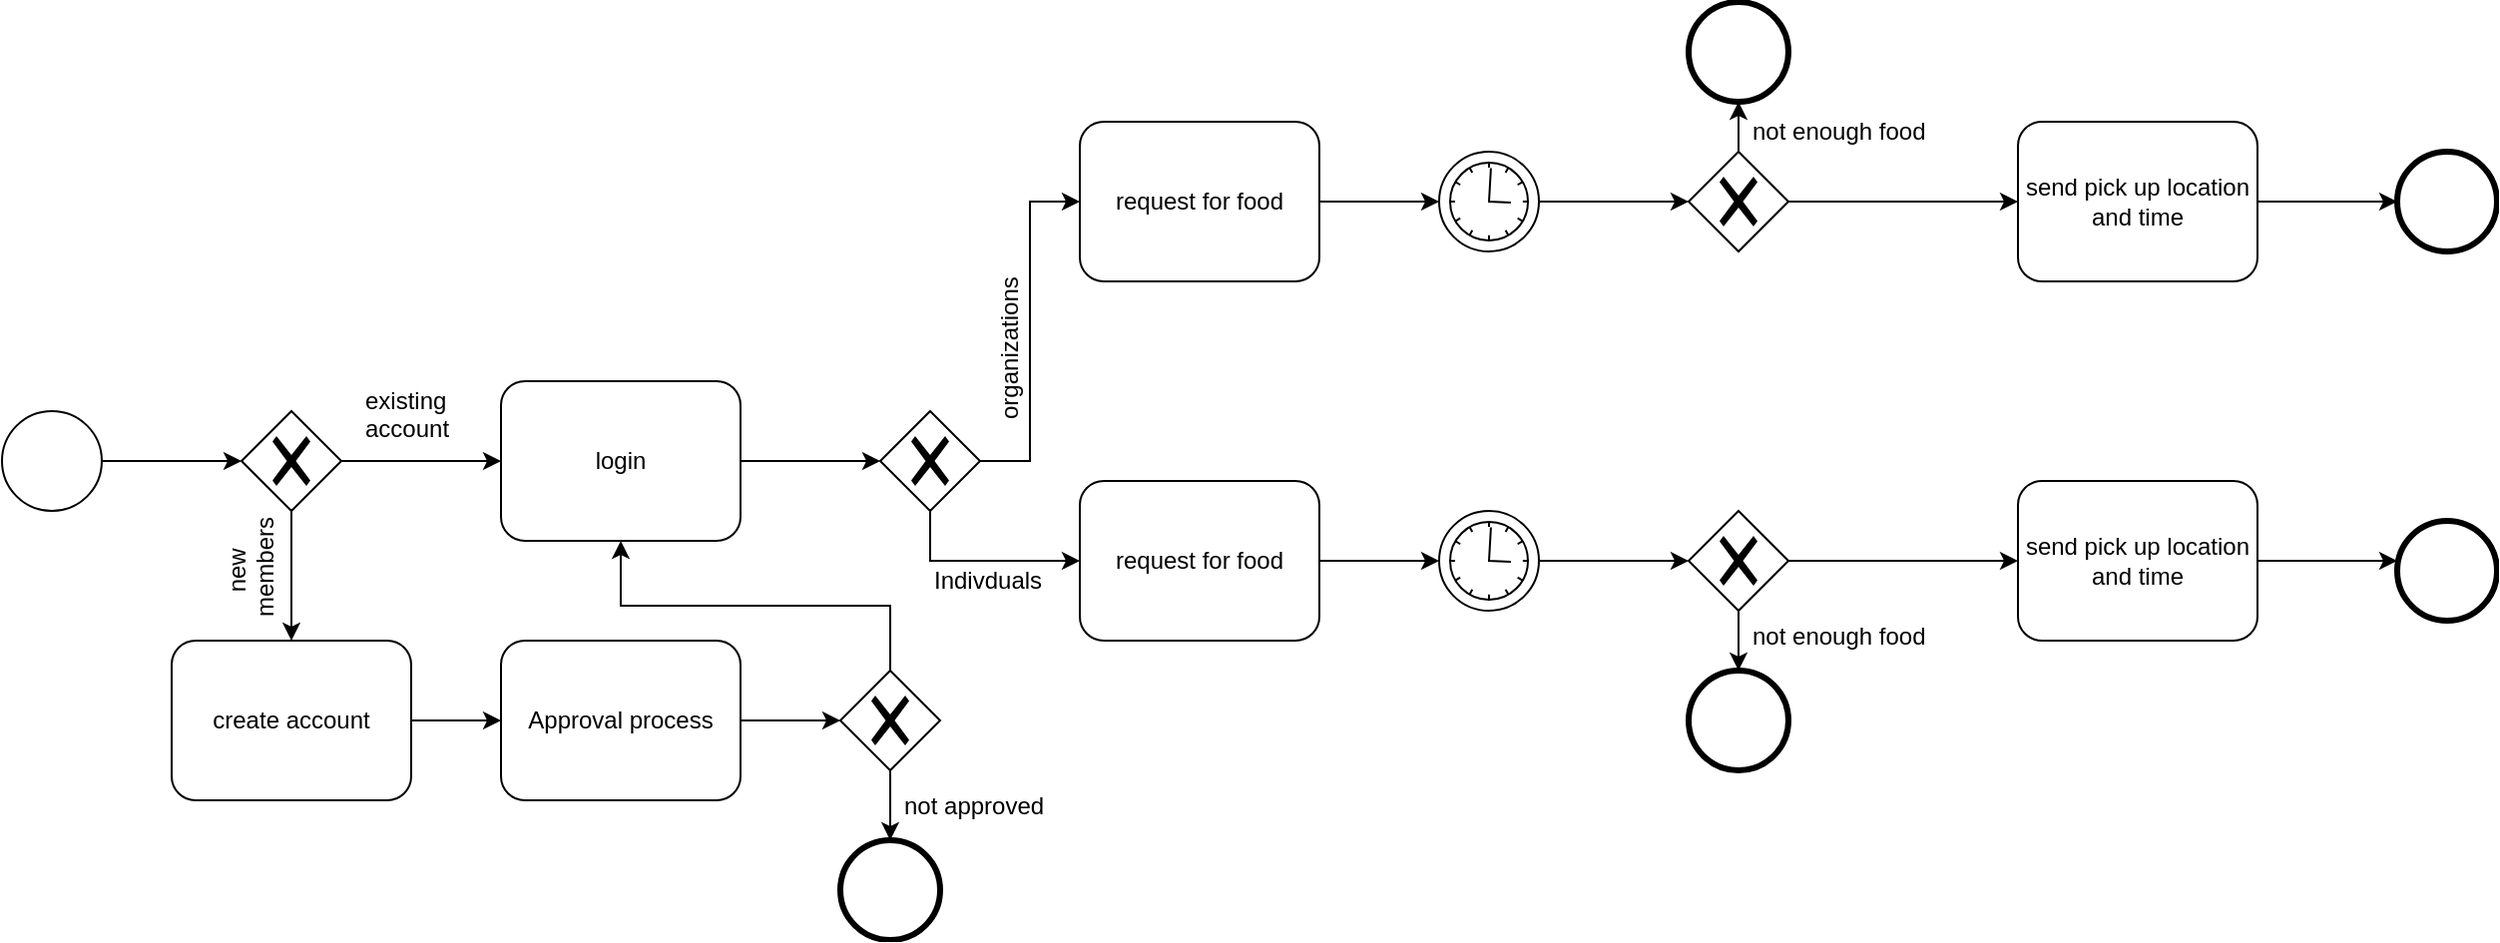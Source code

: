 <mxfile version="10.6.7" type="github"><diagram id="6fT-TcRkA0em41y7VX1_" name="Page-1"><mxGraphModel dx="1329" dy="730" grid="1" gridSize="10" guides="1" tooltips="1" connect="1" arrows="1" fold="1" page="1" pageScale="1" pageWidth="850" pageHeight="1100" math="0" shadow="0"><root><mxCell id="0"/><mxCell id="1" parent="0"/><mxCell id="FHk_ktQURLTuYiXORsrp-8" style="edgeStyle=orthogonalEdgeStyle;rounded=0;orthogonalLoop=1;jettySize=auto;html=1;exitX=0.5;exitY=1;exitDx=0;exitDy=0;entryX=0.5;entryY=0;entryDx=0;entryDy=0;" edge="1" parent="1" source="FHk_ktQURLTuYiXORsrp-3" target="FHk_ktQURLTuYiXORsrp-6"><mxGeometry relative="1" as="geometry"/></mxCell><mxCell id="FHk_ktQURLTuYiXORsrp-9" style="edgeStyle=orthogonalEdgeStyle;rounded=0;orthogonalLoop=1;jettySize=auto;html=1;exitX=1;exitY=0.5;exitDx=0;exitDy=0;entryX=0;entryY=0.5;entryDx=0;entryDy=0;" edge="1" parent="1" source="FHk_ktQURLTuYiXORsrp-3" target="FHk_ktQURLTuYiXORsrp-7"><mxGeometry relative="1" as="geometry"/></mxCell><mxCell id="FHk_ktQURLTuYiXORsrp-3" value="" style="shape=mxgraph.bpmn.shape;html=1;verticalLabelPosition=bottom;labelBackgroundColor=#ffffff;verticalAlign=top;align=center;perimeter=rhombusPerimeter;background=gateway;outlineConnect=0;outline=none;symbol=exclusiveGw;fillColor=none;" vertex="1" parent="1"><mxGeometry x="160" y="205" width="50" height="50" as="geometry"/></mxCell><mxCell id="FHk_ktQURLTuYiXORsrp-5" style="edgeStyle=orthogonalEdgeStyle;rounded=0;orthogonalLoop=1;jettySize=auto;html=1;exitX=1;exitY=0.5;exitDx=0;exitDy=0;entryX=0;entryY=0.5;entryDx=0;entryDy=0;" edge="1" parent="1" source="FHk_ktQURLTuYiXORsrp-4" target="FHk_ktQURLTuYiXORsrp-3"><mxGeometry relative="1" as="geometry"/></mxCell><mxCell id="FHk_ktQURLTuYiXORsrp-4" value="" style="shape=mxgraph.bpmn.shape;html=1;verticalLabelPosition=bottom;labelBackgroundColor=#ffffff;verticalAlign=top;align=center;perimeter=ellipsePerimeter;outlineConnect=0;outline=standard;symbol=general;fillColor=none;" vertex="1" parent="1"><mxGeometry x="40" y="205" width="50" height="50" as="geometry"/></mxCell><mxCell id="FHk_ktQURLTuYiXORsrp-16" style="edgeStyle=orthogonalEdgeStyle;rounded=0;orthogonalLoop=1;jettySize=auto;html=1;exitX=1;exitY=0.5;exitDx=0;exitDy=0;entryX=0;entryY=0.5;entryDx=0;entryDy=0;" edge="1" parent="1" source="FHk_ktQURLTuYiXORsrp-6" target="FHk_ktQURLTuYiXORsrp-15"><mxGeometry relative="1" as="geometry"/></mxCell><mxCell id="FHk_ktQURLTuYiXORsrp-6" value="create account" style="shape=ext;rounded=1;html=1;whiteSpace=wrap;fillColor=none;" vertex="1" parent="1"><mxGeometry x="125" y="320" width="120" height="80" as="geometry"/></mxCell><mxCell id="FHk_ktQURLTuYiXORsrp-11" style="edgeStyle=orthogonalEdgeStyle;rounded=0;orthogonalLoop=1;jettySize=auto;html=1;exitX=1;exitY=0.5;exitDx=0;exitDy=0;" edge="1" parent="1" source="FHk_ktQURLTuYiXORsrp-7"><mxGeometry relative="1" as="geometry"><mxPoint x="480" y="230" as="targetPoint"/></mxGeometry></mxCell><mxCell id="FHk_ktQURLTuYiXORsrp-7" value="login" style="shape=ext;rounded=1;html=1;whiteSpace=wrap;fillColor=none;" vertex="1" parent="1"><mxGeometry x="290" y="190" width="120" height="80" as="geometry"/></mxCell><mxCell id="FHk_ktQURLTuYiXORsrp-12" value="existing&lt;br&gt;account&lt;br&gt;" style="text;html=1;resizable=0;points=[];autosize=1;align=left;verticalAlign=top;spacingTop=-4;" vertex="1" parent="1"><mxGeometry x="220" y="190" width="60" height="30" as="geometry"/></mxCell><mxCell id="FHk_ktQURLTuYiXORsrp-13" value="&lt;div style=&quot;text-align: center&quot;&gt;&lt;span&gt;new&amp;nbsp;&lt;/span&gt;&lt;/div&gt;&lt;div style=&quot;text-align: center&quot;&gt;&lt;span&gt;members&lt;/span&gt;&lt;/div&gt;" style="text;html=1;resizable=0;points=[];autosize=1;align=left;verticalAlign=top;spacingTop=-4;rotation=-90;" vertex="1" parent="1"><mxGeometry x="128" y="260" width="70" height="30" as="geometry"/></mxCell><mxCell id="FHk_ktQURLTuYiXORsrp-18" style="edgeStyle=orthogonalEdgeStyle;rounded=0;orthogonalLoop=1;jettySize=auto;html=1;exitX=1;exitY=0.5;exitDx=0;exitDy=0;" edge="1" parent="1" source="FHk_ktQURLTuYiXORsrp-15"><mxGeometry relative="1" as="geometry"><mxPoint x="460" y="360" as="targetPoint"/></mxGeometry></mxCell><mxCell id="FHk_ktQURLTuYiXORsrp-15" value="Approval process" style="shape=ext;rounded=1;html=1;whiteSpace=wrap;fillColor=none;" vertex="1" parent="1"><mxGeometry x="290" y="320" width="120" height="80" as="geometry"/></mxCell><mxCell id="FHk_ktQURLTuYiXORsrp-21" style="edgeStyle=orthogonalEdgeStyle;rounded=0;orthogonalLoop=1;jettySize=auto;html=1;exitX=0.5;exitY=1;exitDx=0;exitDy=0;" edge="1" parent="1" source="FHk_ktQURLTuYiXORsrp-19" target="FHk_ktQURLTuYiXORsrp-20"><mxGeometry relative="1" as="geometry"/></mxCell><mxCell id="FHk_ktQURLTuYiXORsrp-22" style="edgeStyle=orthogonalEdgeStyle;rounded=0;orthogonalLoop=1;jettySize=auto;html=1;exitX=0.5;exitY=0;exitDx=0;exitDy=0;entryX=0.5;entryY=1;entryDx=0;entryDy=0;" edge="1" parent="1" source="FHk_ktQURLTuYiXORsrp-19" target="FHk_ktQURLTuYiXORsrp-7"><mxGeometry relative="1" as="geometry"/></mxCell><mxCell id="FHk_ktQURLTuYiXORsrp-19" value="" style="shape=mxgraph.bpmn.shape;html=1;verticalLabelPosition=bottom;labelBackgroundColor=#ffffff;verticalAlign=top;align=center;perimeter=rhombusPerimeter;background=gateway;outlineConnect=0;outline=none;symbol=exclusiveGw;fillColor=none;" vertex="1" parent="1"><mxGeometry x="460" y="335" width="50" height="50" as="geometry"/></mxCell><mxCell id="FHk_ktQURLTuYiXORsrp-20" value="" style="shape=mxgraph.bpmn.shape;html=1;verticalLabelPosition=bottom;labelBackgroundColor=#ffffff;verticalAlign=top;align=center;perimeter=ellipsePerimeter;outlineConnect=0;outline=end;symbol=general;fillColor=none;" vertex="1" parent="1"><mxGeometry x="460" y="420" width="50" height="50" as="geometry"/></mxCell><mxCell id="FHk_ktQURLTuYiXORsrp-23" value="not approved" style="text;html=1;resizable=0;points=[];autosize=1;align=left;verticalAlign=top;spacingTop=-4;" vertex="1" parent="1"><mxGeometry x="490" y="392.5" width="90" height="20" as="geometry"/></mxCell><mxCell id="FHk_ktQURLTuYiXORsrp-31" style="edgeStyle=orthogonalEdgeStyle;rounded=0;orthogonalLoop=1;jettySize=auto;html=1;exitX=1;exitY=0.5;exitDx=0;exitDy=0;" edge="1" parent="1" source="FHk_ktQURLTuYiXORsrp-24"><mxGeometry relative="1" as="geometry"><mxPoint x="760" y="100" as="targetPoint"/></mxGeometry></mxCell><mxCell id="FHk_ktQURLTuYiXORsrp-24" value="request for food" style="shape=ext;rounded=1;html=1;whiteSpace=wrap;fillColor=none;" vertex="1" parent="1"><mxGeometry x="580" y="60" width="120" height="80" as="geometry"/></mxCell><mxCell id="FHk_ktQURLTuYiXORsrp-32" style="edgeStyle=orthogonalEdgeStyle;rounded=0;orthogonalLoop=1;jettySize=auto;html=1;exitX=1;exitY=0.5;exitDx=0;exitDy=0;" edge="1" parent="1" source="FHk_ktQURLTuYiXORsrp-25"><mxGeometry relative="1" as="geometry"><mxPoint x="760" y="280" as="targetPoint"/></mxGeometry></mxCell><mxCell id="FHk_ktQURLTuYiXORsrp-25" value="request for food" style="shape=ext;rounded=1;html=1;whiteSpace=wrap;fillColor=none;" vertex="1" parent="1"><mxGeometry x="580" y="240" width="120" height="80" as="geometry"/></mxCell><mxCell id="FHk_ktQURLTuYiXORsrp-27" style="edgeStyle=orthogonalEdgeStyle;rounded=0;orthogonalLoop=1;jettySize=auto;html=1;entryX=0;entryY=0.5;entryDx=0;entryDy=0;" edge="1" parent="1" source="FHk_ktQURLTuYiXORsrp-26" target="FHk_ktQURLTuYiXORsrp-24"><mxGeometry relative="1" as="geometry"/></mxCell><mxCell id="FHk_ktQURLTuYiXORsrp-28" style="edgeStyle=orthogonalEdgeStyle;rounded=0;orthogonalLoop=1;jettySize=auto;html=1;exitX=0.5;exitY=1;exitDx=0;exitDy=0;entryX=0;entryY=0.5;entryDx=0;entryDy=0;" edge="1" parent="1" source="FHk_ktQURLTuYiXORsrp-26" target="FHk_ktQURLTuYiXORsrp-25"><mxGeometry relative="1" as="geometry"/></mxCell><mxCell id="FHk_ktQURLTuYiXORsrp-26" value="" style="shape=mxgraph.bpmn.shape;html=1;verticalLabelPosition=bottom;labelBackgroundColor=#ffffff;verticalAlign=top;align=center;perimeter=rhombusPerimeter;background=gateway;outlineConnect=0;outline=none;symbol=exclusiveGw;fillColor=none;" vertex="1" parent="1"><mxGeometry x="480" y="205" width="50" height="50" as="geometry"/></mxCell><mxCell id="FHk_ktQURLTuYiXORsrp-29" value="organizations" style="text;html=1;resizable=0;points=[];autosize=1;align=left;verticalAlign=top;spacingTop=-4;rotation=-90;" vertex="1" parent="1"><mxGeometry x="500" y="156" width="90" height="20" as="geometry"/></mxCell><mxCell id="FHk_ktQURLTuYiXORsrp-30" value="Indivduals" style="text;html=1;resizable=0;points=[];autosize=1;align=left;verticalAlign=top;spacingTop=-4;" vertex="1" parent="1"><mxGeometry x="505" y="280" width="70" height="20" as="geometry"/></mxCell><mxCell id="FHk_ktQURLTuYiXORsrp-39" style="edgeStyle=orthogonalEdgeStyle;rounded=0;orthogonalLoop=1;jettySize=auto;html=1;exitX=1;exitY=0.5;exitDx=0;exitDy=0;entryX=0;entryY=0.5;entryDx=0;entryDy=0;" edge="1" parent="1" source="FHk_ktQURLTuYiXORsrp-33" target="FHk_ktQURLTuYiXORsrp-36"><mxGeometry relative="1" as="geometry"/></mxCell><mxCell id="FHk_ktQURLTuYiXORsrp-33" value="" style="shape=mxgraph.bpmn.shape;html=1;verticalLabelPosition=bottom;labelBackgroundColor=#ffffff;verticalAlign=top;align=center;perimeter=ellipsePerimeter;outlineConnect=0;outline=standard;symbol=timer;fillColor=none;" vertex="1" parent="1"><mxGeometry x="760" y="75" width="50" height="50" as="geometry"/></mxCell><mxCell id="FHk_ktQURLTuYiXORsrp-41" style="edgeStyle=orthogonalEdgeStyle;rounded=0;orthogonalLoop=1;jettySize=auto;html=1;exitX=1;exitY=0.5;exitDx=0;exitDy=0;entryX=0;entryY=0.5;entryDx=0;entryDy=0;" edge="1" parent="1" source="FHk_ktQURLTuYiXORsrp-34" target="FHk_ktQURLTuYiXORsrp-37"><mxGeometry relative="1" as="geometry"/></mxCell><mxCell id="FHk_ktQURLTuYiXORsrp-34" value="" style="shape=mxgraph.bpmn.shape;html=1;verticalLabelPosition=bottom;labelBackgroundColor=#ffffff;verticalAlign=top;align=center;perimeter=ellipsePerimeter;outlineConnect=0;outline=standard;symbol=timer;fillColor=none;" vertex="1" parent="1"><mxGeometry x="760" y="255" width="50" height="50" as="geometry"/></mxCell><mxCell id="FHk_ktQURLTuYiXORsrp-35" value="" style="shape=mxgraph.bpmn.shape;html=1;verticalLabelPosition=bottom;labelBackgroundColor=#ffffff;verticalAlign=top;align=center;perimeter=ellipsePerimeter;outlineConnect=0;outline=end;symbol=general;fillColor=none;" vertex="1" parent="1"><mxGeometry x="885" width="50" height="50" as="geometry"/></mxCell><mxCell id="FHk_ktQURLTuYiXORsrp-40" style="edgeStyle=orthogonalEdgeStyle;rounded=0;orthogonalLoop=1;jettySize=auto;html=1;exitX=0.5;exitY=0;exitDx=0;exitDy=0;entryX=0.5;entryY=1;entryDx=0;entryDy=0;" edge="1" parent="1" source="FHk_ktQURLTuYiXORsrp-36" target="FHk_ktQURLTuYiXORsrp-35"><mxGeometry relative="1" as="geometry"/></mxCell><mxCell id="FHk_ktQURLTuYiXORsrp-47" style="edgeStyle=orthogonalEdgeStyle;rounded=0;orthogonalLoop=1;jettySize=auto;html=1;exitX=1;exitY=0.5;exitDx=0;exitDy=0;" edge="1" parent="1" source="FHk_ktQURLTuYiXORsrp-36"><mxGeometry relative="1" as="geometry"><mxPoint x="1050" y="100" as="targetPoint"/></mxGeometry></mxCell><mxCell id="FHk_ktQURLTuYiXORsrp-36" value="" style="shape=mxgraph.bpmn.shape;html=1;verticalLabelPosition=bottom;labelBackgroundColor=#ffffff;verticalAlign=top;align=center;perimeter=rhombusPerimeter;background=gateway;outlineConnect=0;outline=none;symbol=exclusiveGw;fillColor=none;" vertex="1" parent="1"><mxGeometry x="885" y="75" width="50" height="50" as="geometry"/></mxCell><mxCell id="FHk_ktQURLTuYiXORsrp-42" style="edgeStyle=orthogonalEdgeStyle;rounded=0;orthogonalLoop=1;jettySize=auto;html=1;exitX=0.5;exitY=1;exitDx=0;exitDy=0;entryX=0.5;entryY=0;entryDx=0;entryDy=0;" edge="1" parent="1" source="FHk_ktQURLTuYiXORsrp-37" target="FHk_ktQURLTuYiXORsrp-38"><mxGeometry relative="1" as="geometry"/></mxCell><mxCell id="FHk_ktQURLTuYiXORsrp-48" style="edgeStyle=orthogonalEdgeStyle;rounded=0;orthogonalLoop=1;jettySize=auto;html=1;exitX=1;exitY=0.5;exitDx=0;exitDy=0;" edge="1" parent="1" source="FHk_ktQURLTuYiXORsrp-37"><mxGeometry relative="1" as="geometry"><mxPoint x="1050" y="280" as="targetPoint"/></mxGeometry></mxCell><mxCell id="FHk_ktQURLTuYiXORsrp-37" value="" style="shape=mxgraph.bpmn.shape;html=1;verticalLabelPosition=bottom;labelBackgroundColor=#ffffff;verticalAlign=top;align=center;perimeter=rhombusPerimeter;background=gateway;outlineConnect=0;outline=none;symbol=exclusiveGw;fillColor=none;" vertex="1" parent="1"><mxGeometry x="885" y="255" width="50" height="50" as="geometry"/></mxCell><mxCell id="FHk_ktQURLTuYiXORsrp-38" value="" style="shape=mxgraph.bpmn.shape;html=1;verticalLabelPosition=bottom;labelBackgroundColor=#ffffff;verticalAlign=top;align=center;perimeter=ellipsePerimeter;outlineConnect=0;outline=end;symbol=general;fillColor=none;" vertex="1" parent="1"><mxGeometry x="885" y="335" width="50" height="50" as="geometry"/></mxCell><mxCell id="FHk_ktQURLTuYiXORsrp-43" value="not enough food" style="text;html=1;resizable=0;points=[];autosize=1;align=left;verticalAlign=top;spacingTop=-4;" vertex="1" parent="1"><mxGeometry x="915" y="55" width="100" height="20" as="geometry"/></mxCell><mxCell id="FHk_ktQURLTuYiXORsrp-46" value="not enough food" style="text;html=1;resizable=0;points=[];autosize=1;align=left;verticalAlign=top;spacingTop=-4;" vertex="1" parent="1"><mxGeometry x="915" y="308" width="100" height="20" as="geometry"/></mxCell><mxCell id="FHk_ktQURLTuYiXORsrp-51" style="edgeStyle=orthogonalEdgeStyle;rounded=0;orthogonalLoop=1;jettySize=auto;html=1;exitX=1;exitY=0.5;exitDx=0;exitDy=0;" edge="1" parent="1" source="FHk_ktQURLTuYiXORsrp-49"><mxGeometry relative="1" as="geometry"><mxPoint x="1240" y="100" as="targetPoint"/></mxGeometry></mxCell><mxCell id="FHk_ktQURLTuYiXORsrp-49" value="send pick up location and time" style="shape=ext;rounded=1;html=1;whiteSpace=wrap;fillColor=none;" vertex="1" parent="1"><mxGeometry x="1050" y="60" width="120" height="80" as="geometry"/></mxCell><mxCell id="FHk_ktQURLTuYiXORsrp-52" style="edgeStyle=orthogonalEdgeStyle;rounded=0;orthogonalLoop=1;jettySize=auto;html=1;exitX=1;exitY=0.5;exitDx=0;exitDy=0;" edge="1" parent="1" source="FHk_ktQURLTuYiXORsrp-50"><mxGeometry relative="1" as="geometry"><mxPoint x="1240" y="280" as="targetPoint"/></mxGeometry></mxCell><mxCell id="FHk_ktQURLTuYiXORsrp-50" value="send pick up location and time" style="shape=ext;rounded=1;html=1;whiteSpace=wrap;fillColor=none;" vertex="1" parent="1"><mxGeometry x="1050" y="240" width="120" height="80" as="geometry"/></mxCell><mxCell id="FHk_ktQURLTuYiXORsrp-53" value="" style="shape=mxgraph.bpmn.shape;html=1;verticalLabelPosition=bottom;labelBackgroundColor=#ffffff;verticalAlign=top;align=center;perimeter=ellipsePerimeter;outlineConnect=0;outline=end;symbol=general;fillColor=none;" vertex="1" parent="1"><mxGeometry x="1240" y="75" width="50" height="50" as="geometry"/></mxCell><mxCell id="FHk_ktQURLTuYiXORsrp-54" value="" style="shape=mxgraph.bpmn.shape;html=1;verticalLabelPosition=bottom;labelBackgroundColor=#ffffff;verticalAlign=top;align=center;perimeter=ellipsePerimeter;outlineConnect=0;outline=end;symbol=general;fillColor=none;" vertex="1" parent="1"><mxGeometry x="1240" y="260" width="50" height="50" as="geometry"/></mxCell></root></mxGraphModel></diagram></mxfile>